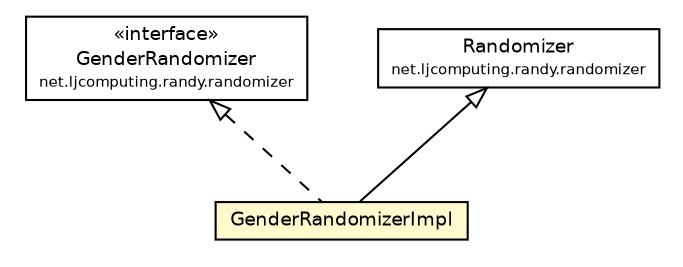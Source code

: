#!/usr/local/bin/dot
#
# Class diagram 
# Generated by UMLGraph version R5_6 (http://www.umlgraph.org/)
#

digraph G {
	edge [fontname="Helvetica",fontsize=10,labelfontname="Helvetica",labelfontsize=10];
	node [fontname="Helvetica",fontsize=10,shape=plaintext];
	nodesep=0.25;
	ranksep=0.5;
	// net.ljcomputing.randy.randomizer.GenderRandomizer
	c528 [label=<<table title="net.ljcomputing.randy.randomizer.GenderRandomizer" border="0" cellborder="1" cellspacing="0" cellpadding="2" port="p" href="../GenderRandomizer.html">
		<tr><td><table border="0" cellspacing="0" cellpadding="1">
<tr><td align="center" balign="center"> &#171;interface&#187; </td></tr>
<tr><td align="center" balign="center"> GenderRandomizer </td></tr>
<tr><td align="center" balign="center"><font point-size="7.0"> net.ljcomputing.randy.randomizer </font></td></tr>
		</table></td></tr>
		</table>>, URL="../GenderRandomizer.html", fontname="Helvetica", fontcolor="black", fontsize=9.0];
	// net.ljcomputing.randy.randomizer.Randomizer
	c529 [label=<<table title="net.ljcomputing.randy.randomizer.Randomizer" border="0" cellborder="1" cellspacing="0" cellpadding="2" port="p" href="../Randomizer.html">
		<tr><td><table border="0" cellspacing="0" cellpadding="1">
<tr><td align="center" balign="center"> Randomizer </td></tr>
<tr><td align="center" balign="center"><font point-size="7.0"> net.ljcomputing.randy.randomizer </font></td></tr>
		</table></td></tr>
		</table>>, URL="../Randomizer.html", fontname="Helvetica", fontcolor="black", fontsize=9.0];
	// net.ljcomputing.randy.randomizer.impl.GenderRandomizerImpl
	c531 [label=<<table title="net.ljcomputing.randy.randomizer.impl.GenderRandomizerImpl" border="0" cellborder="1" cellspacing="0" cellpadding="2" port="p" bgcolor="lemonChiffon" href="./GenderRandomizerImpl.html">
		<tr><td><table border="0" cellspacing="0" cellpadding="1">
<tr><td align="center" balign="center"> GenderRandomizerImpl </td></tr>
		</table></td></tr>
		</table>>, URL="./GenderRandomizerImpl.html", fontname="Helvetica", fontcolor="black", fontsize=9.0];
	//net.ljcomputing.randy.randomizer.impl.GenderRandomizerImpl extends net.ljcomputing.randy.randomizer.Randomizer
	c529:p -> c531:p [dir=back,arrowtail=empty];
	//net.ljcomputing.randy.randomizer.impl.GenderRandomizerImpl implements net.ljcomputing.randy.randomizer.GenderRandomizer
	c528:p -> c531:p [dir=back,arrowtail=empty,style=dashed];
}

